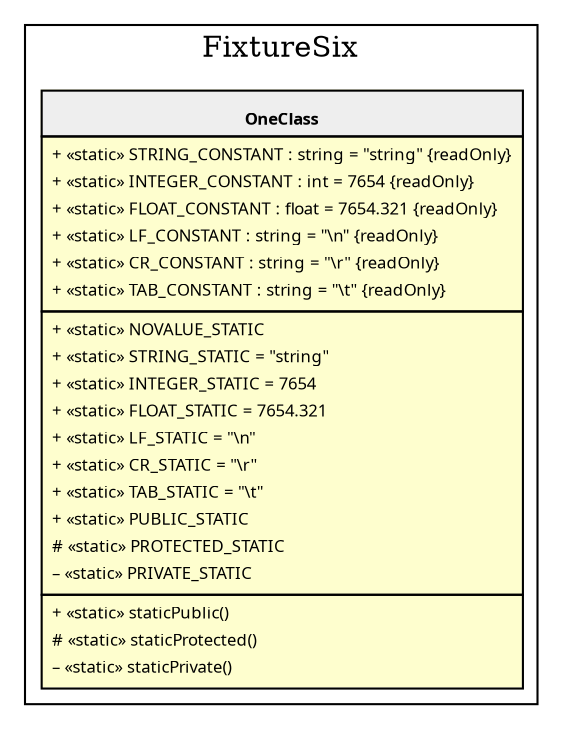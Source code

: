 graph {
  graph [name="G" overlap="false" rankdir="TB" bgcolor="transparent"]
  node [fontname="Verdana" fontsize=8 shape="none" margin=0 fillcolor="#FEFECE" style="filled"]
  edge [fontname="Verdana" fontsize=8]
  subgraph cluster_0 {
    label = "FixtureSix"
    "FixtureSix\\OneClass" [shape="none" label=<
<table cellspacing="0" border="0" cellborder="1">
    <tr><td bgcolor="#eeeeee"><b><br/>OneClass</b></td></tr>
    <tr><td><table border="0" cellspacing="0" cellpadding="2">
    <tr><td align="left">+ «static» STRING_CONSTANT : string = "string" {readOnly}</td></tr>
    <tr><td align="left">+ «static» INTEGER_CONSTANT : int = 7654 {readOnly}</td></tr>
    <tr><td align="left">+ «static» FLOAT_CONSTANT : float = 7654.321 {readOnly}</td></tr>
    <tr><td align="left">+ «static» LF_CONSTANT : string = "\\n" {readOnly}</td></tr>
    <tr><td align="left">+ «static» CR_CONSTANT : string = "\\r" {readOnly}</td></tr>
    <tr><td align="left">+ «static» TAB_CONSTANT : string = "\\t" {readOnly}</td></tr>
</table></td></tr>
    <tr><td><table border="0" cellspacing="0" cellpadding="2">
    <tr><td align="left">+ «static» NOVALUE_STATIC</td></tr>
    <tr><td align="left">+ «static» STRING_STATIC = "string"</td></tr>
    <tr><td align="left">+ «static» INTEGER_STATIC = 7654</td></tr>
    <tr><td align="left">+ «static» FLOAT_STATIC = 7654.321</td></tr>
    <tr><td align="left">+ «static» LF_STATIC = "\\n"</td></tr>
    <tr><td align="left">+ «static» CR_STATIC = "\\r"</td></tr>
    <tr><td align="left">+ «static» TAB_STATIC = "\\t"</td></tr>
    <tr><td align="left">+ «static» PUBLIC_STATIC</td></tr>
    <tr><td align="left"># «static» PROTECTED_STATIC</td></tr>
    <tr><td align="left">– «static» PRIVATE_STATIC</td></tr>
</table></td></tr>
    <tr><td><table border="0" cellspacing="0" cellpadding="2">
    <tr><td align="left">+ «static» staticPublic()</td></tr>
    <tr><td align="left"># «static» staticProtected()</td></tr>
    <tr><td align="left">– «static» staticPrivate()</td></tr>
</table></td></tr>
</table>>]
  }
}
